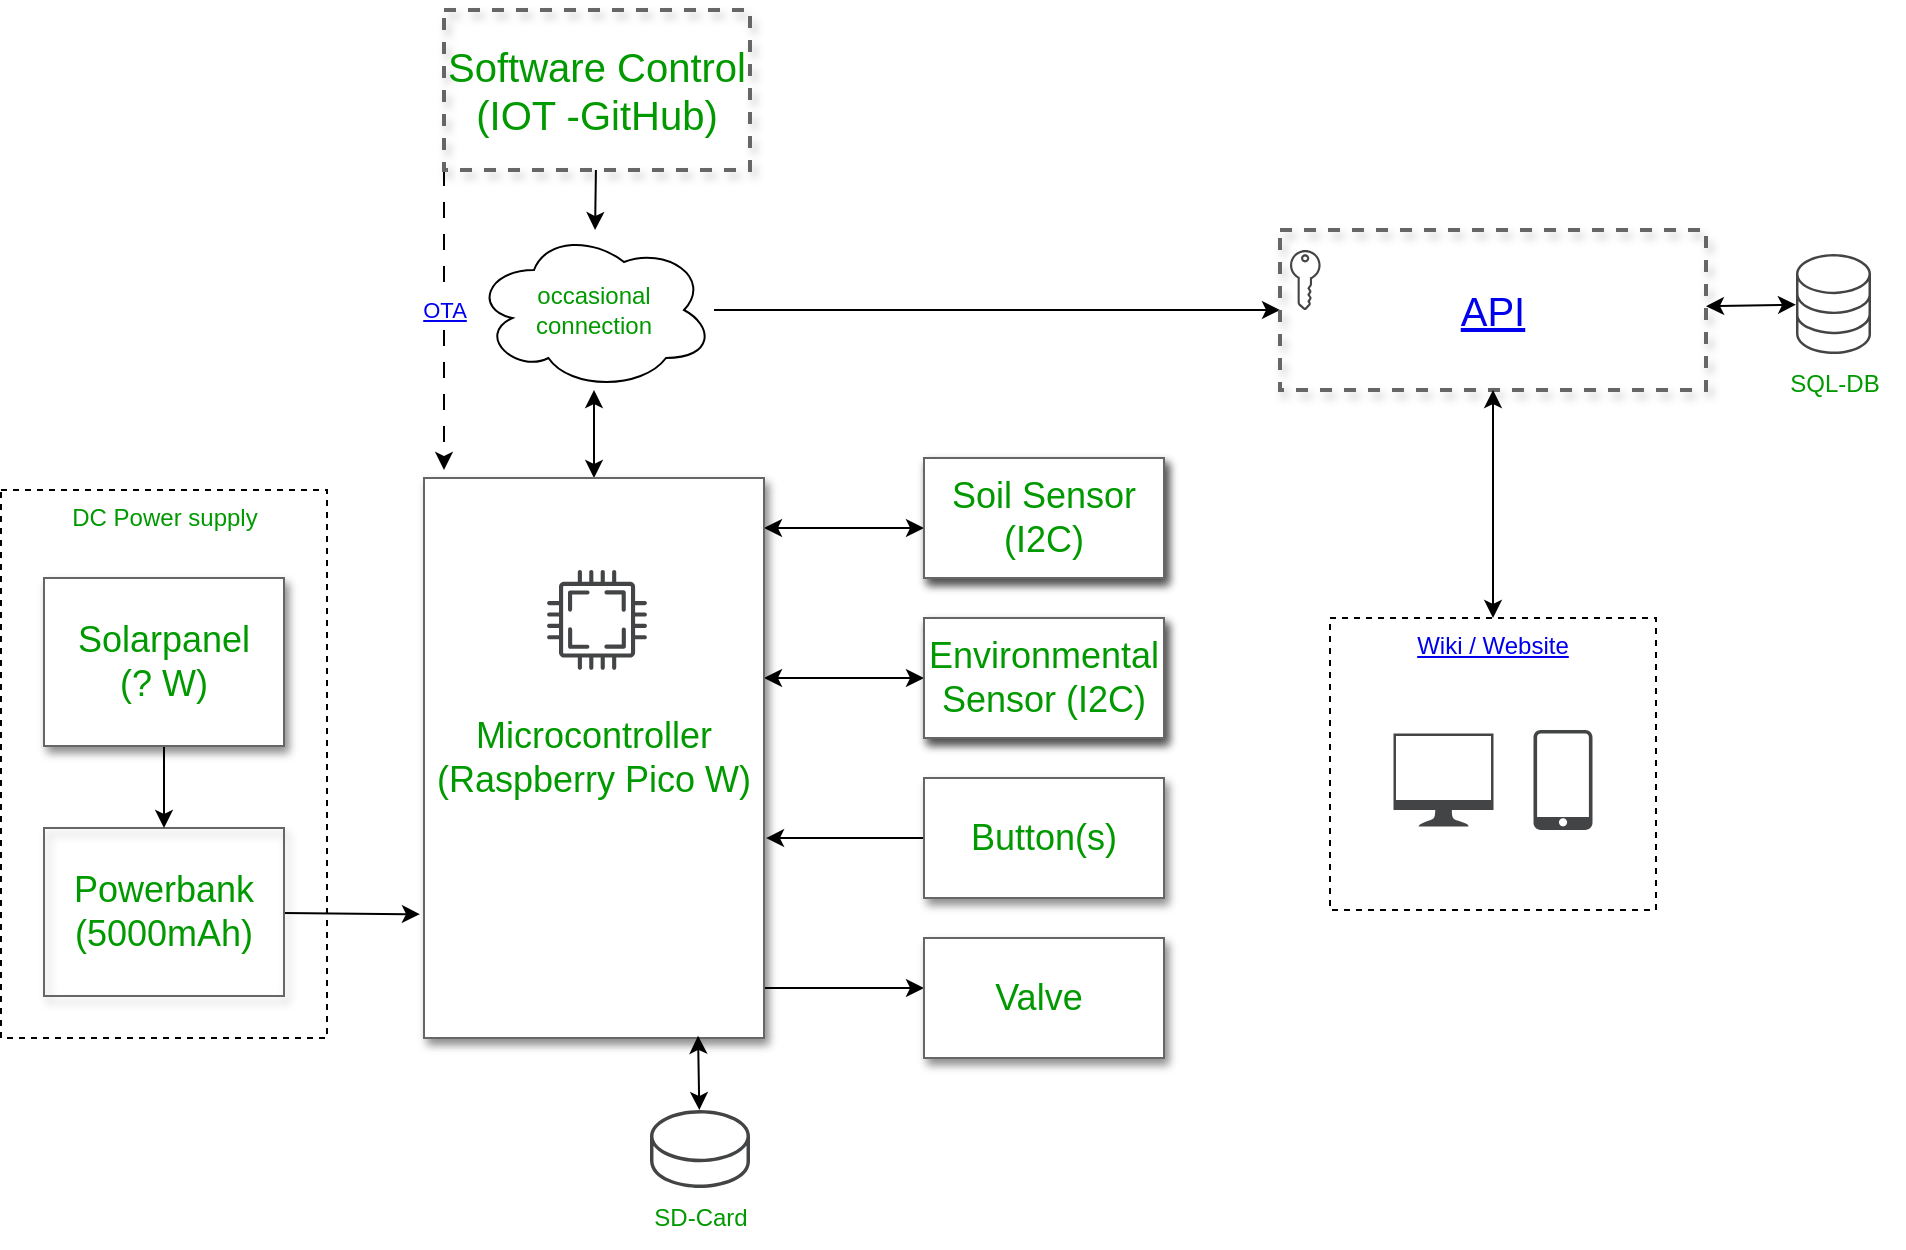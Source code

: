 <mxfile>
    <diagram name="Page-1" id="90a13364-a465-7bf4-72fc-28e22215d7a0">
        <mxGraphModel dx="1046" dy="715" grid="1" gridSize="10" guides="1" tooltips="1" connect="1" arrows="1" fold="1" page="1" pageScale="1.5" pageWidth="1169" pageHeight="826" background="none" math="0" shadow="0">
            <root>
                <mxCell id="0" style=";html=1;"/>
                <mxCell id="1" style=";html=1;" parent="0"/>
                <mxCell id="14" value="DC Power supply" style="rounded=0;whiteSpace=wrap;html=1;fontColor=#009900;fillStyle=auto;fillColor=none;dashed=1;verticalAlign=top;" parent="1" vertex="1">
                    <mxGeometry x="575.5" y="460" width="163" height="274" as="geometry"/>
                </mxCell>
                <mxCell id="3" value="" style="edgeStyle=none;html=1;fontColor=#009900;" parent="1" source="3a17f1ce550125da-1" target="2" edge="1">
                    <mxGeometry relative="1" as="geometry"/>
                </mxCell>
                <mxCell id="5" style="edgeStyle=none;html=1;exitX=0;exitY=1;exitDx=0;exitDy=0;fontColor=#009900;dashed=1;dashPattern=8 8;" parent="1" source="3a17f1ce550125da-1" edge="1">
                    <mxGeometry relative="1" as="geometry">
                        <mxPoint x="797" y="450" as="targetPoint"/>
                    </mxGeometry>
                </mxCell>
                <mxCell id="6" value="&lt;a href=&quot;https://github.com/turfptax/ugit&quot;&gt;OTA&lt;/a&gt;" style="edgeLabel;html=1;align=center;verticalAlign=middle;resizable=0;points=[];fontColor=#009900;" parent="5" vertex="1" connectable="0">
                    <mxGeometry x="-0.293" y="-3" relative="1" as="geometry">
                        <mxPoint x="3" y="17" as="offset"/>
                    </mxGeometry>
                </mxCell>
                <mxCell id="3a17f1ce550125da-1" value="Software Control (IOT -GitHub)" style="whiteSpace=wrap;html=1;shadow=1;fontSize=20;fillColor=none;strokeColor=#666666;strokeWidth=2;dashed=1;fontColor=#009900;" parent="1" vertex="1">
                    <mxGeometry x="797" y="220" width="153" height="80" as="geometry"/>
                </mxCell>
                <mxCell id="3a17f1ce550125da-13" style="edgeStyle=elbowEdgeStyle;rounded=0;html=1;startArrow=classic;startFill=1;jettySize=auto;orthogonalLoop=1;fontSize=18;elbow=vertical;fontColor=#009900;" parent="1" source="3a17f1ce550125da-2" target="3a17f1ce550125da-4" edge="1">
                    <mxGeometry relative="1" as="geometry"/>
                </mxCell>
                <mxCell id="3a17f1ce550125da-14" style="edgeStyle=elbowEdgeStyle;rounded=0;html=1;startArrow=classic;startFill=1;jettySize=auto;orthogonalLoop=1;fontSize=18;elbow=vertical;fontColor=#009900;" parent="1" source="3a17f1ce550125da-2" target="3a17f1ce550125da-5" edge="1">
                    <mxGeometry relative="1" as="geometry"/>
                </mxCell>
                <mxCell id="3a17f1ce550125da-16" style="edgeStyle=elbowEdgeStyle;rounded=0;html=1;startArrow=none;startFill=0;jettySize=auto;orthogonalLoop=1;fontSize=18;elbow=vertical;fontColor=#009900;" parent="1" source="3a17f1ce550125da-2" target="3a17f1ce550125da-7" edge="1">
                    <mxGeometry relative="1" as="geometry"/>
                </mxCell>
                <mxCell id="3a17f1ce550125da-2" value="&lt;font&gt;Microcontroller&lt;br&gt;(Raspberry Pico W)&lt;br&gt;&lt;/font&gt;" style="whiteSpace=wrap;html=1;shadow=1;fontSize=18;fillColor=#f5f5f5;strokeColor=#666666;fontColor=#009900;" parent="1" vertex="1">
                    <mxGeometry x="787" y="454" width="170" height="280" as="geometry"/>
                </mxCell>
                <mxCell id="3a17f1ce550125da-4" value="Soil Sensor (I2C)" style="whiteSpace=wrap;html=1;shadow=1;fontSize=18;fillColor=#f5f5f5;strokeColor=#666666;fontColor=#009900;" parent="1" vertex="1">
                    <mxGeometry x="1037" y="444" width="120" height="60" as="geometry"/>
                </mxCell>
                <mxCell id="3a17f1ce550125da-5" value="Environmental Sensor (I2C)" style="whiteSpace=wrap;html=1;shadow=1;fontSize=18;fillColor=#f5f5f5;strokeColor=#666666;fontColor=#009900;" parent="1" vertex="1">
                    <mxGeometry x="1037" y="524" width="120" height="60" as="geometry"/>
                </mxCell>
                <mxCell id="12" style="edgeStyle=none;html=1;entryX=1.006;entryY=0.643;entryDx=0;entryDy=0;entryPerimeter=0;fontColor=#009900;startArrow=none;startFill=0;" parent="1" source="3a17f1ce550125da-6" target="3a17f1ce550125da-2" edge="1">
                    <mxGeometry relative="1" as="geometry"/>
                </mxCell>
                <mxCell id="3a17f1ce550125da-6" value="Button(s)" style="whiteSpace=wrap;html=1;shadow=1;fontSize=18;fillColor=#f5f5f5;strokeColor=#666666;fontColor=#009900;" parent="1" vertex="1">
                    <mxGeometry x="1037" y="604" width="120" height="60" as="geometry"/>
                </mxCell>
                <mxCell id="3a17f1ce550125da-7" value="Valve&amp;nbsp;" style="whiteSpace=wrap;html=1;shadow=1;fontSize=18;fillColor=#f5f5f5;strokeColor=#666666;fontColor=#009900;" parent="1" vertex="1">
                    <mxGeometry x="1037" y="684" width="120" height="60" as="geometry"/>
                </mxCell>
                <mxCell id="16" style="edgeStyle=none;html=1;fontColor=#009900;startArrow=none;startFill=0;entryX=-0.012;entryY=0.779;entryDx=0;entryDy=0;entryPerimeter=0;" parent="1" source="3a17f1ce550125da-8" target="25" edge="1">
                    <mxGeometry relative="1" as="geometry">
                        <mxPoint x="780" y="671" as="targetPoint"/>
                    </mxGeometry>
                </mxCell>
                <mxCell id="3a17f1ce550125da-8" value="Powerbank (5000mAh)" style="whiteSpace=wrap;html=1;shadow=1;fontSize=18;fillColor=none;strokeColor=#666666;fontColor=#009900;" parent="1" vertex="1">
                    <mxGeometry x="597" y="629" width="120" height="84" as="geometry"/>
                </mxCell>
                <mxCell id="4" value="" style="edgeStyle=none;html=1;fontColor=#009900;startArrow=classic;startFill=1;" parent="1" source="2" target="3a17f1ce550125da-2" edge="1">
                    <mxGeometry relative="1" as="geometry"/>
                </mxCell>
                <mxCell id="28" style="edgeStyle=none;html=1;entryX=0;entryY=0.5;entryDx=0;entryDy=0;fontColor=#009900;startArrow=none;startFill=0;" parent="1" source="2" target="27" edge="1">
                    <mxGeometry relative="1" as="geometry"/>
                </mxCell>
                <mxCell id="2" value="occasional connection" style="ellipse;shape=cloud;whiteSpace=wrap;html=1;fontColor=#009900;" parent="1" vertex="1">
                    <mxGeometry x="812" y="330" width="120" height="80" as="geometry"/>
                </mxCell>
                <mxCell id="10" style="edgeStyle=none;html=1;fontColor=#009900;startArrow=none;startFill=0;" parent="1" source="9" target="3a17f1ce550125da-8" edge="1">
                    <mxGeometry relative="1" as="geometry"/>
                </mxCell>
                <mxCell id="9" value="Solarpanel&lt;br&gt;(? W)" style="whiteSpace=wrap;html=1;shadow=1;fontSize=18;fillColor=#f5f5f5;strokeColor=#666666;fontColor=#009900;" parent="1" vertex="1">
                    <mxGeometry x="597" y="504" width="120" height="84" as="geometry"/>
                </mxCell>
                <mxCell id="17" value="Soil Sensor (I2C)" style="whiteSpace=wrap;html=1;shadow=1;fontSize=18;fillColor=#f5f5f5;strokeColor=#666666;fontColor=#009900;" parent="1" vertex="1">
                    <mxGeometry x="1037" y="444" width="120" height="60" as="geometry"/>
                </mxCell>
                <mxCell id="18" value="Environmental Sensor (I2C)" style="whiteSpace=wrap;html=1;shadow=1;fontSize=18;fillColor=#f5f5f5;strokeColor=#666666;fontColor=#009900;" parent="1" vertex="1">
                    <mxGeometry x="1037" y="524" width="120" height="60" as="geometry"/>
                </mxCell>
                <mxCell id="19" value="Soil Sensor (I2C)" style="whiteSpace=wrap;html=1;shadow=1;fontSize=18;fillColor=#f5f5f5;strokeColor=#666666;fontColor=#009900;" parent="1" vertex="1">
                    <mxGeometry x="1037" y="444" width="120" height="60" as="geometry"/>
                </mxCell>
                <mxCell id="20" value="Environmental Sensor (I2C)" style="whiteSpace=wrap;html=1;shadow=1;fontSize=18;fillColor=#f5f5f5;strokeColor=#666666;fontColor=#009900;" parent="1" vertex="1">
                    <mxGeometry x="1037" y="524" width="120" height="60" as="geometry"/>
                </mxCell>
                <mxCell id="21" value="Soil Sensor (I2C)" style="whiteSpace=wrap;html=1;shadow=1;fontSize=18;fillColor=default;strokeColor=#666666;fontColor=#009900;" parent="1" vertex="1">
                    <mxGeometry x="1037" y="444" width="120" height="60" as="geometry"/>
                </mxCell>
                <mxCell id="22" value="Environmental Sensor (I2C)" style="whiteSpace=wrap;html=1;shadow=1;fontSize=18;fillColor=default;strokeColor=#666666;fontColor=#009900;" parent="1" vertex="1">
                    <mxGeometry x="1037" y="524" width="120" height="60" as="geometry"/>
                </mxCell>
                <mxCell id="23" value="Button(s)" style="whiteSpace=wrap;html=1;shadow=1;fontSize=18;fillColor=default;strokeColor=#666666;fontColor=#009900;" parent="1" vertex="1">
                    <mxGeometry x="1037" y="604" width="120" height="60" as="geometry"/>
                </mxCell>
                <mxCell id="24" value="Valve&amp;nbsp;" style="whiteSpace=wrap;html=1;shadow=1;fontSize=18;fillColor=default;strokeColor=#666666;fontColor=#009900;" parent="1" vertex="1">
                    <mxGeometry x="1037" y="684" width="120" height="60" as="geometry"/>
                </mxCell>
                <mxCell id="25" value="&lt;font&gt;Microcontroller&lt;br&gt;(Raspberry Pico W)&lt;br&gt;&lt;/font&gt;" style="whiteSpace=wrap;html=1;shadow=1;fontSize=18;fillColor=default;strokeColor=#666666;fontColor=#009900;" parent="1" vertex="1">
                    <mxGeometry x="787" y="454" width="170" height="280" as="geometry"/>
                </mxCell>
                <mxCell id="26" value="Solarpanel&lt;br&gt;(? W)" style="whiteSpace=wrap;html=1;shadow=1;fontSize=18;fillColor=default;strokeColor=#666666;fontColor=#009900;" parent="1" vertex="1">
                    <mxGeometry x="597" y="504" width="120" height="84" as="geometry"/>
                </mxCell>
                <mxCell id="33" value="" style="edgeStyle=none;html=1;fontColor=#009900;startArrow=classic;startFill=1;entryX=0.806;entryY=0.996;entryDx=0;entryDy=0;entryPerimeter=0;" parent="1" source="32" target="25" edge="1">
                    <mxGeometry relative="1" as="geometry"/>
                </mxCell>
                <mxCell id="32" value="" style="sketch=0;pointerEvents=1;shadow=0;dashed=0;html=1;strokeColor=none;fillColor=#434445;aspect=fixed;labelPosition=center;verticalLabelPosition=bottom;verticalAlign=top;align=center;outlineConnect=0;shape=mxgraph.vvd.datastore;fillStyle=auto;fontColor=#009900;" parent="1" vertex="1">
                    <mxGeometry x="900" y="770" width="50" height="39" as="geometry"/>
                </mxCell>
                <mxCell id="34" value="SD-Card" style="text;html=1;align=center;verticalAlign=middle;resizable=0;points=[];autosize=1;strokeColor=none;fillColor=none;fontColor=#009900;" parent="1" vertex="1">
                    <mxGeometry x="890" y="809" width="70" height="30" as="geometry"/>
                </mxCell>
                <mxCell id="36" value="" style="group" parent="1" vertex="1" connectable="0">
                    <mxGeometry x="1200" y="330" width="326.75" height="92" as="geometry"/>
                </mxCell>
                <UserObject label="&lt;a href=&quot;https://api.dzb-projects.ch/swagger/index.html&quot;&gt;API&lt;/a&gt;" link="https://api.dzb-projects.ch/swagger" id="27">
                    <mxCell style="whiteSpace=wrap;html=1;shadow=1;fontSize=20;fillColor=none;strokeColor=#666666;strokeWidth=2;dashed=1;fontColor=#009900;" parent="36" vertex="1">
                        <mxGeometry x="15" width="213" height="80" as="geometry"/>
                    </mxCell>
                </UserObject>
                <mxCell id="30" value="" style="sketch=0;pointerEvents=1;shadow=0;dashed=0;html=1;strokeColor=none;fillColor=#434445;aspect=fixed;labelPosition=center;verticalLabelPosition=bottom;verticalAlign=top;align=center;outlineConnect=0;shape=mxgraph.vvd.storage;fillStyle=auto;fontColor=#009900;" parent="36" vertex="1">
                    <mxGeometry x="273" y="12" width="37.5" height="50" as="geometry"/>
                </mxCell>
                <mxCell id="31" value="" style="edgeStyle=none;html=1;fontColor=#009900;startArrow=classic;startFill=1;" parent="36" source="27" target="30" edge="1">
                    <mxGeometry relative="1" as="geometry"/>
                </mxCell>
                <mxCell id="35" value="SQL-DB" style="text;html=1;align=center;verticalAlign=middle;resizable=0;points=[];autosize=1;strokeColor=none;fillColor=none;fontColor=#009900;" parent="36" vertex="1">
                    <mxGeometry x="256.75" y="62" width="70" height="30" as="geometry"/>
                </mxCell>
                <mxCell id="38" value="" style="sketch=0;pointerEvents=1;shadow=0;dashed=0;html=1;strokeColor=none;fillColor=#434445;aspect=fixed;labelPosition=center;verticalLabelPosition=bottom;verticalAlign=top;align=center;outlineConnect=0;shape=mxgraph.vvd.tenant_key;fillStyle=auto;fontColor=#009900;" parent="36" vertex="1">
                    <mxGeometry x="20" y="10" width="15.3" height="30" as="geometry"/>
                </mxCell>
                <mxCell id="37" value="" style="sketch=0;pointerEvents=1;shadow=0;dashed=0;html=1;strokeColor=none;fillColor=#434445;aspect=fixed;labelPosition=center;verticalLabelPosition=bottom;verticalAlign=top;align=center;outlineConnect=0;shape=mxgraph.vvd.cpu;fillStyle=auto;fontColor=#009900;" parent="1" vertex="1">
                    <mxGeometry x="848.5" y="500" width="50" height="50" as="geometry"/>
                </mxCell>
                <mxCell id="39" value="" style="sketch=0;pointerEvents=1;shadow=0;dashed=0;html=1;strokeColor=none;fillColor=#434445;aspect=fixed;labelPosition=center;verticalLabelPosition=bottom;verticalAlign=top;align=center;outlineConnect=0;shape=mxgraph.vvd.monitor;fillStyle=auto;fontColor=#009900;" parent="1" vertex="1">
                    <mxGeometry x="1271.75" y="581.75" width="50" height="46.5" as="geometry"/>
                </mxCell>
                <mxCell id="40" value="" style="sketch=0;pointerEvents=1;shadow=0;dashed=0;html=1;strokeColor=none;fillColor=#434445;aspect=fixed;labelPosition=center;verticalLabelPosition=bottom;verticalAlign=top;align=center;outlineConnect=0;shape=mxgraph.vvd.phone;fillStyle=auto;fontColor=#009900;" parent="1" vertex="1">
                    <mxGeometry x="1341.75" y="580" width="29.5" height="50" as="geometry"/>
                </mxCell>
                <mxCell id="42" value="" style="edgeStyle=none;html=1;fontColor=#009900;startArrow=classic;startFill=1;" parent="1" source="41" target="27" edge="1">
                    <mxGeometry relative="1" as="geometry"/>
                </mxCell>
                <mxCell id="41" value="&lt;a href=&quot;https://dzb-projects.ch/&quot;&gt;Wiki / Website&lt;/a&gt;" style="rounded=0;whiteSpace=wrap;html=1;fontColor=#009900;fillStyle=auto;fillColor=none;dashed=1;verticalAlign=top;" parent="1" vertex="1">
                    <mxGeometry x="1240" y="524" width="163" height="146" as="geometry"/>
                </mxCell>
            </root>
        </mxGraphModel>
    </diagram>
</mxfile>